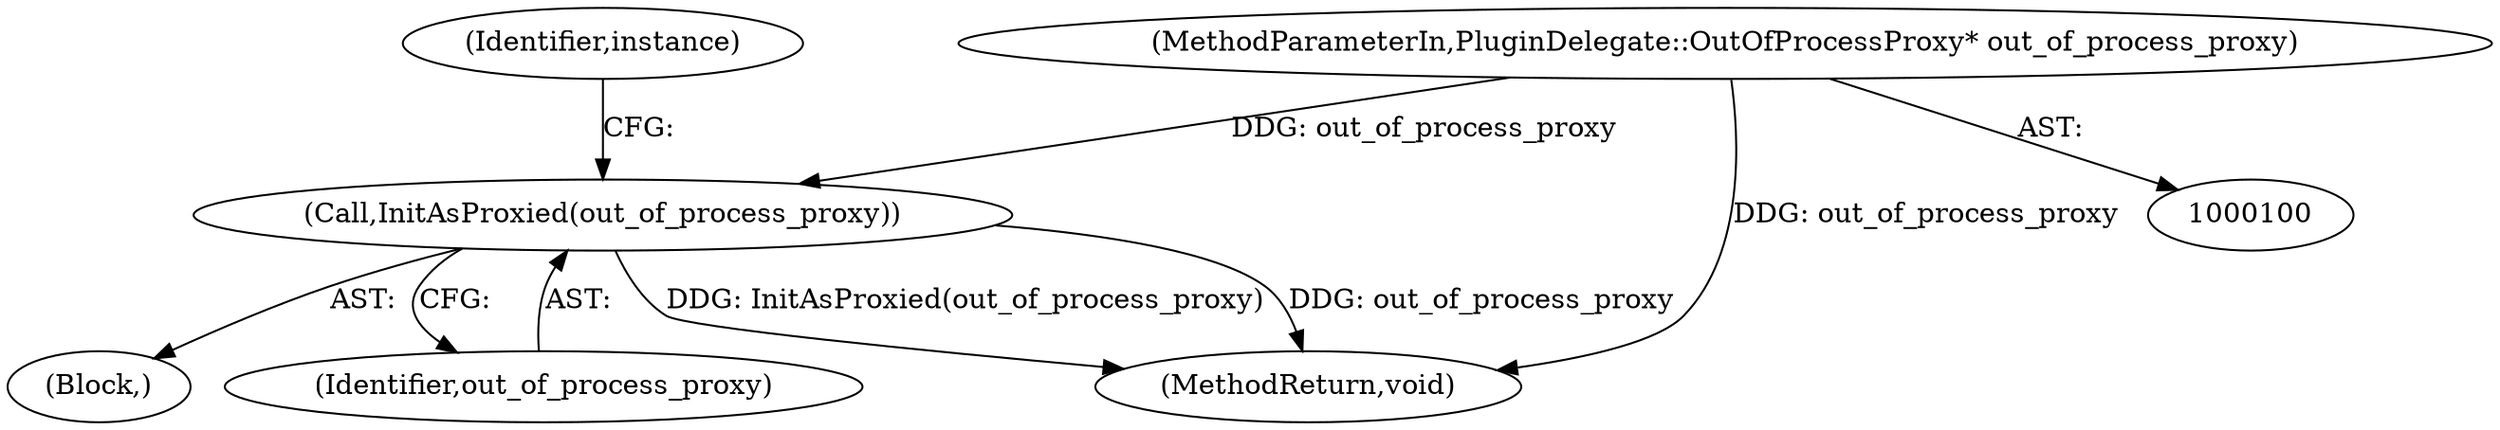digraph "0_Chrome_3b0d77670a0613f409110817455d2137576b485a_20@pointer" {
"1000104" [label="(Call,InitAsProxied(out_of_process_proxy))"];
"1000101" [label="(MethodParameterIn,PluginDelegate::OutOfProcessProxy* out_of_process_proxy)"];
"1000107" [label="(Identifier,instance)"];
"1000103" [label="(Block,)"];
"1000105" [label="(Identifier,out_of_process_proxy)"];
"1000101" [label="(MethodParameterIn,PluginDelegate::OutOfProcessProxy* out_of_process_proxy)"];
"1000104" [label="(Call,InitAsProxied(out_of_process_proxy))"];
"1000118" [label="(MethodReturn,void)"];
"1000104" -> "1000103"  [label="AST: "];
"1000104" -> "1000105"  [label="CFG: "];
"1000105" -> "1000104"  [label="AST: "];
"1000107" -> "1000104"  [label="CFG: "];
"1000104" -> "1000118"  [label="DDG: InitAsProxied(out_of_process_proxy)"];
"1000104" -> "1000118"  [label="DDG: out_of_process_proxy"];
"1000101" -> "1000104"  [label="DDG: out_of_process_proxy"];
"1000101" -> "1000100"  [label="AST: "];
"1000101" -> "1000118"  [label="DDG: out_of_process_proxy"];
}
